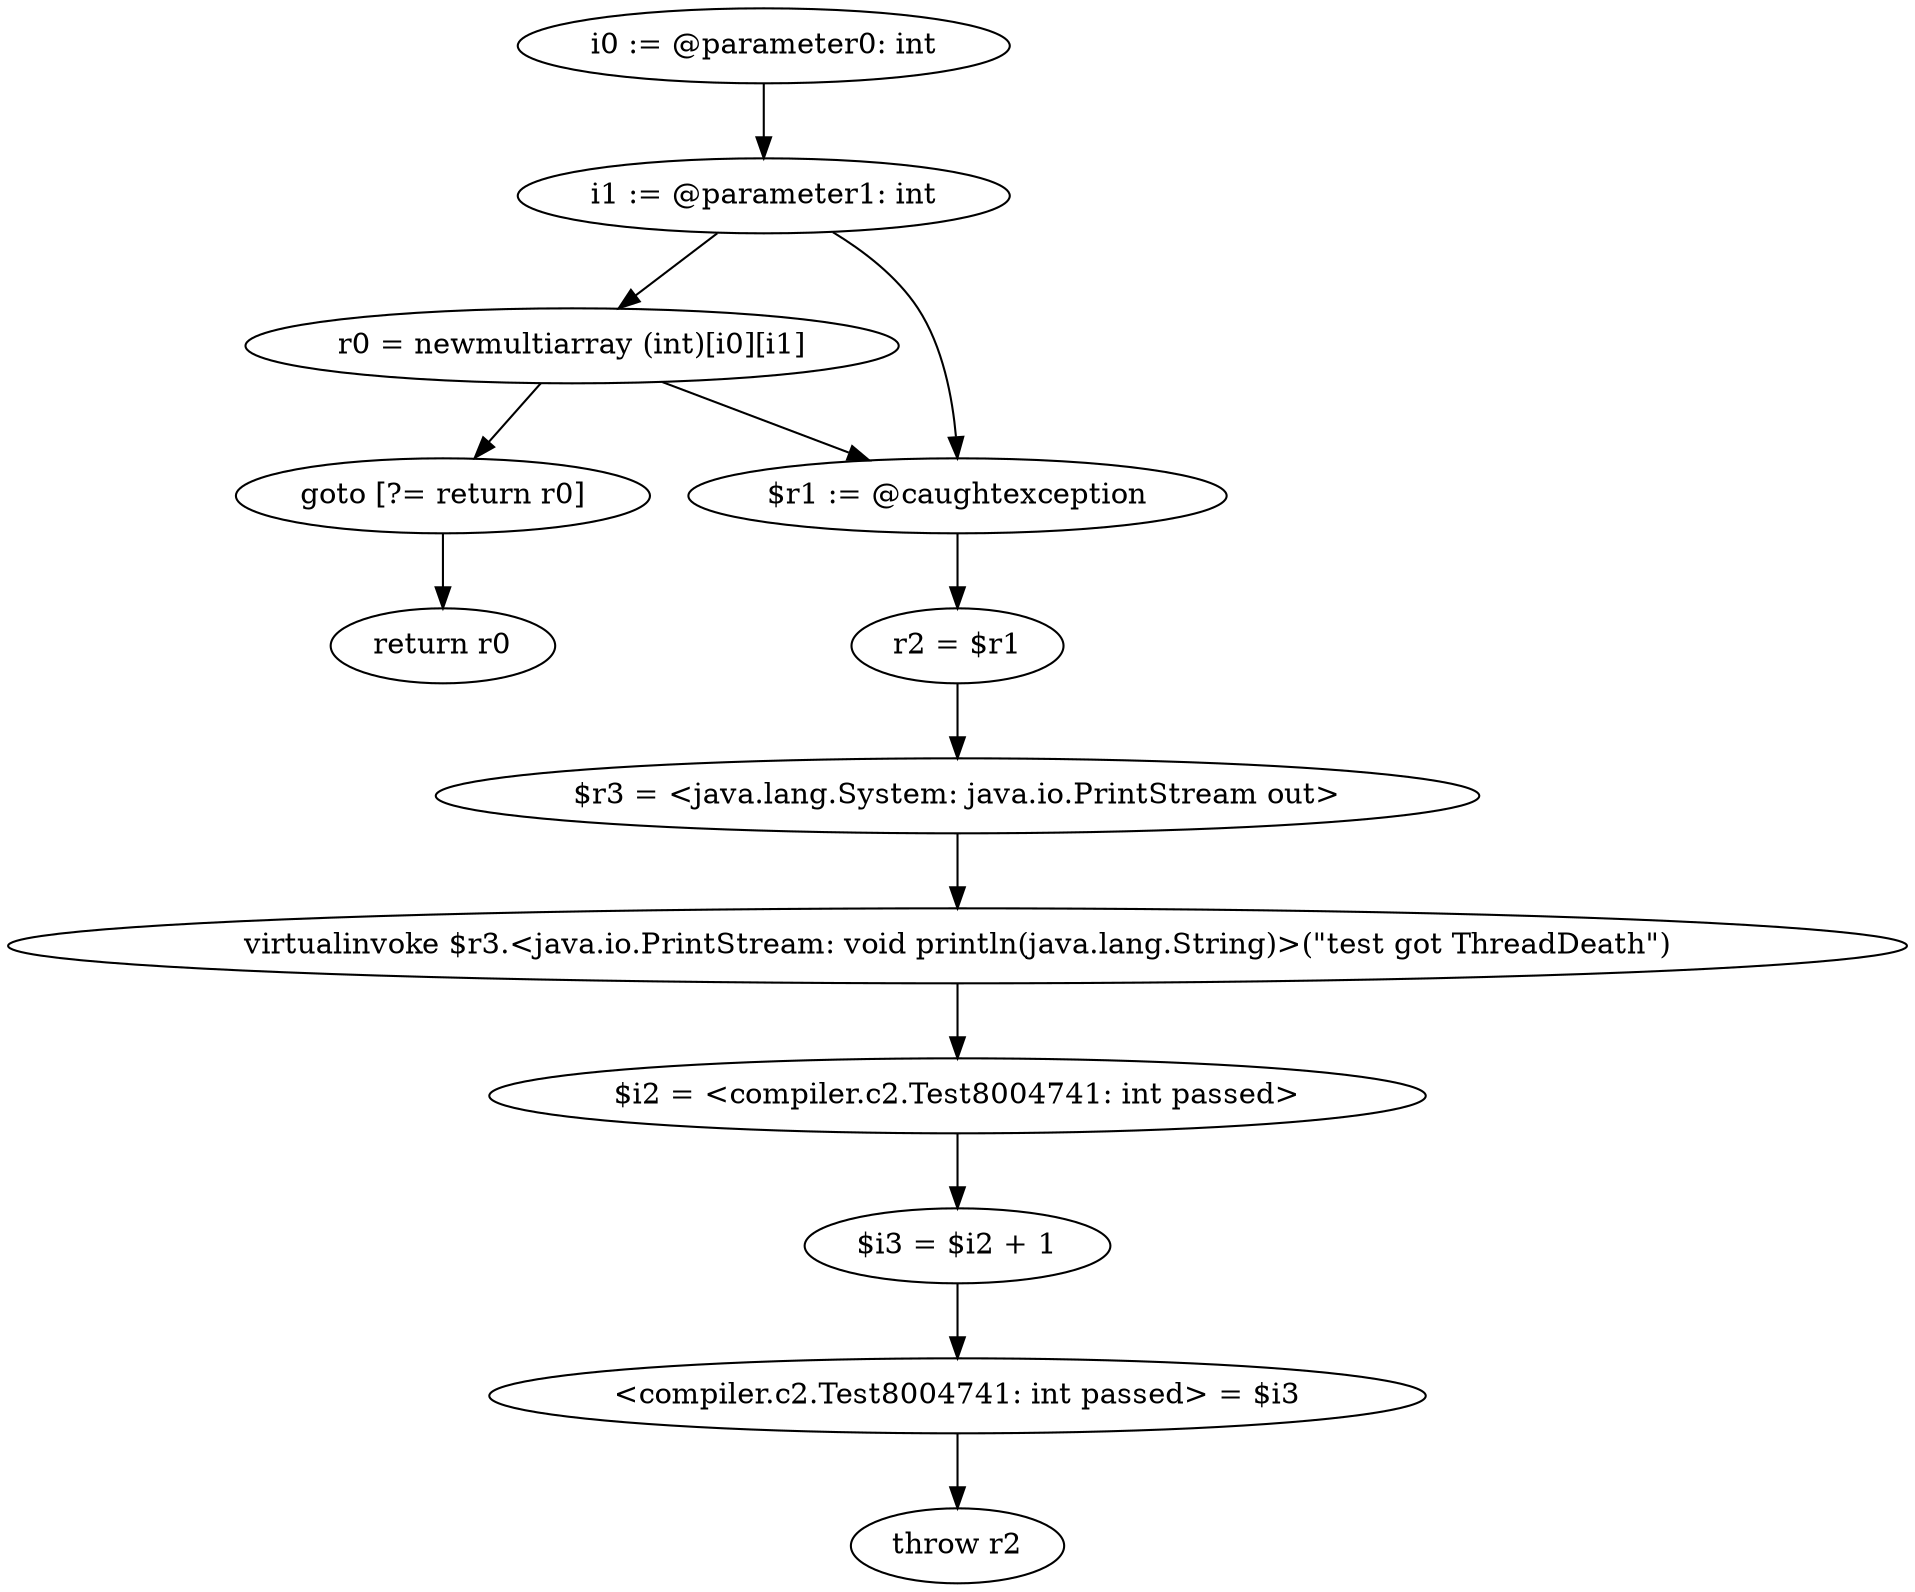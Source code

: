 digraph "unitGraph" {
    "i0 := @parameter0: int"
    "i1 := @parameter1: int"
    "r0 = newmultiarray (int)[i0][i1]"
    "goto [?= return r0]"
    "$r1 := @caughtexception"
    "r2 = $r1"
    "$r3 = <java.lang.System: java.io.PrintStream out>"
    "virtualinvoke $r3.<java.io.PrintStream: void println(java.lang.String)>(\"test got ThreadDeath\")"
    "$i2 = <compiler.c2.Test8004741: int passed>"
    "$i3 = $i2 + 1"
    "<compiler.c2.Test8004741: int passed> = $i3"
    "throw r2"
    "return r0"
    "i0 := @parameter0: int"->"i1 := @parameter1: int";
    "i1 := @parameter1: int"->"r0 = newmultiarray (int)[i0][i1]";
    "i1 := @parameter1: int"->"$r1 := @caughtexception";
    "r0 = newmultiarray (int)[i0][i1]"->"goto [?= return r0]";
    "r0 = newmultiarray (int)[i0][i1]"->"$r1 := @caughtexception";
    "goto [?= return r0]"->"return r0";
    "$r1 := @caughtexception"->"r2 = $r1";
    "r2 = $r1"->"$r3 = <java.lang.System: java.io.PrintStream out>";
    "$r3 = <java.lang.System: java.io.PrintStream out>"->"virtualinvoke $r3.<java.io.PrintStream: void println(java.lang.String)>(\"test got ThreadDeath\")";
    "virtualinvoke $r3.<java.io.PrintStream: void println(java.lang.String)>(\"test got ThreadDeath\")"->"$i2 = <compiler.c2.Test8004741: int passed>";
    "$i2 = <compiler.c2.Test8004741: int passed>"->"$i3 = $i2 + 1";
    "$i3 = $i2 + 1"->"<compiler.c2.Test8004741: int passed> = $i3";
    "<compiler.c2.Test8004741: int passed> = $i3"->"throw r2";
}
